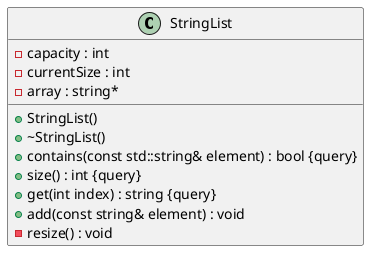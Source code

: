 @startuml





/' Objects '/

class StringList {
	+StringList()
	+~StringList()
	+contains(const std::string& element) : bool {query}
	-capacity : int
	-currentSize : int
	+size() : int {query}
	+get(int index) : string {query}
	-array : string*
	+add(const string& element) : void
	-resize() : void
}





/' Inheritance relationships '/




/' Aggregation relationships '/





/' Nested objects '/



@enduml
